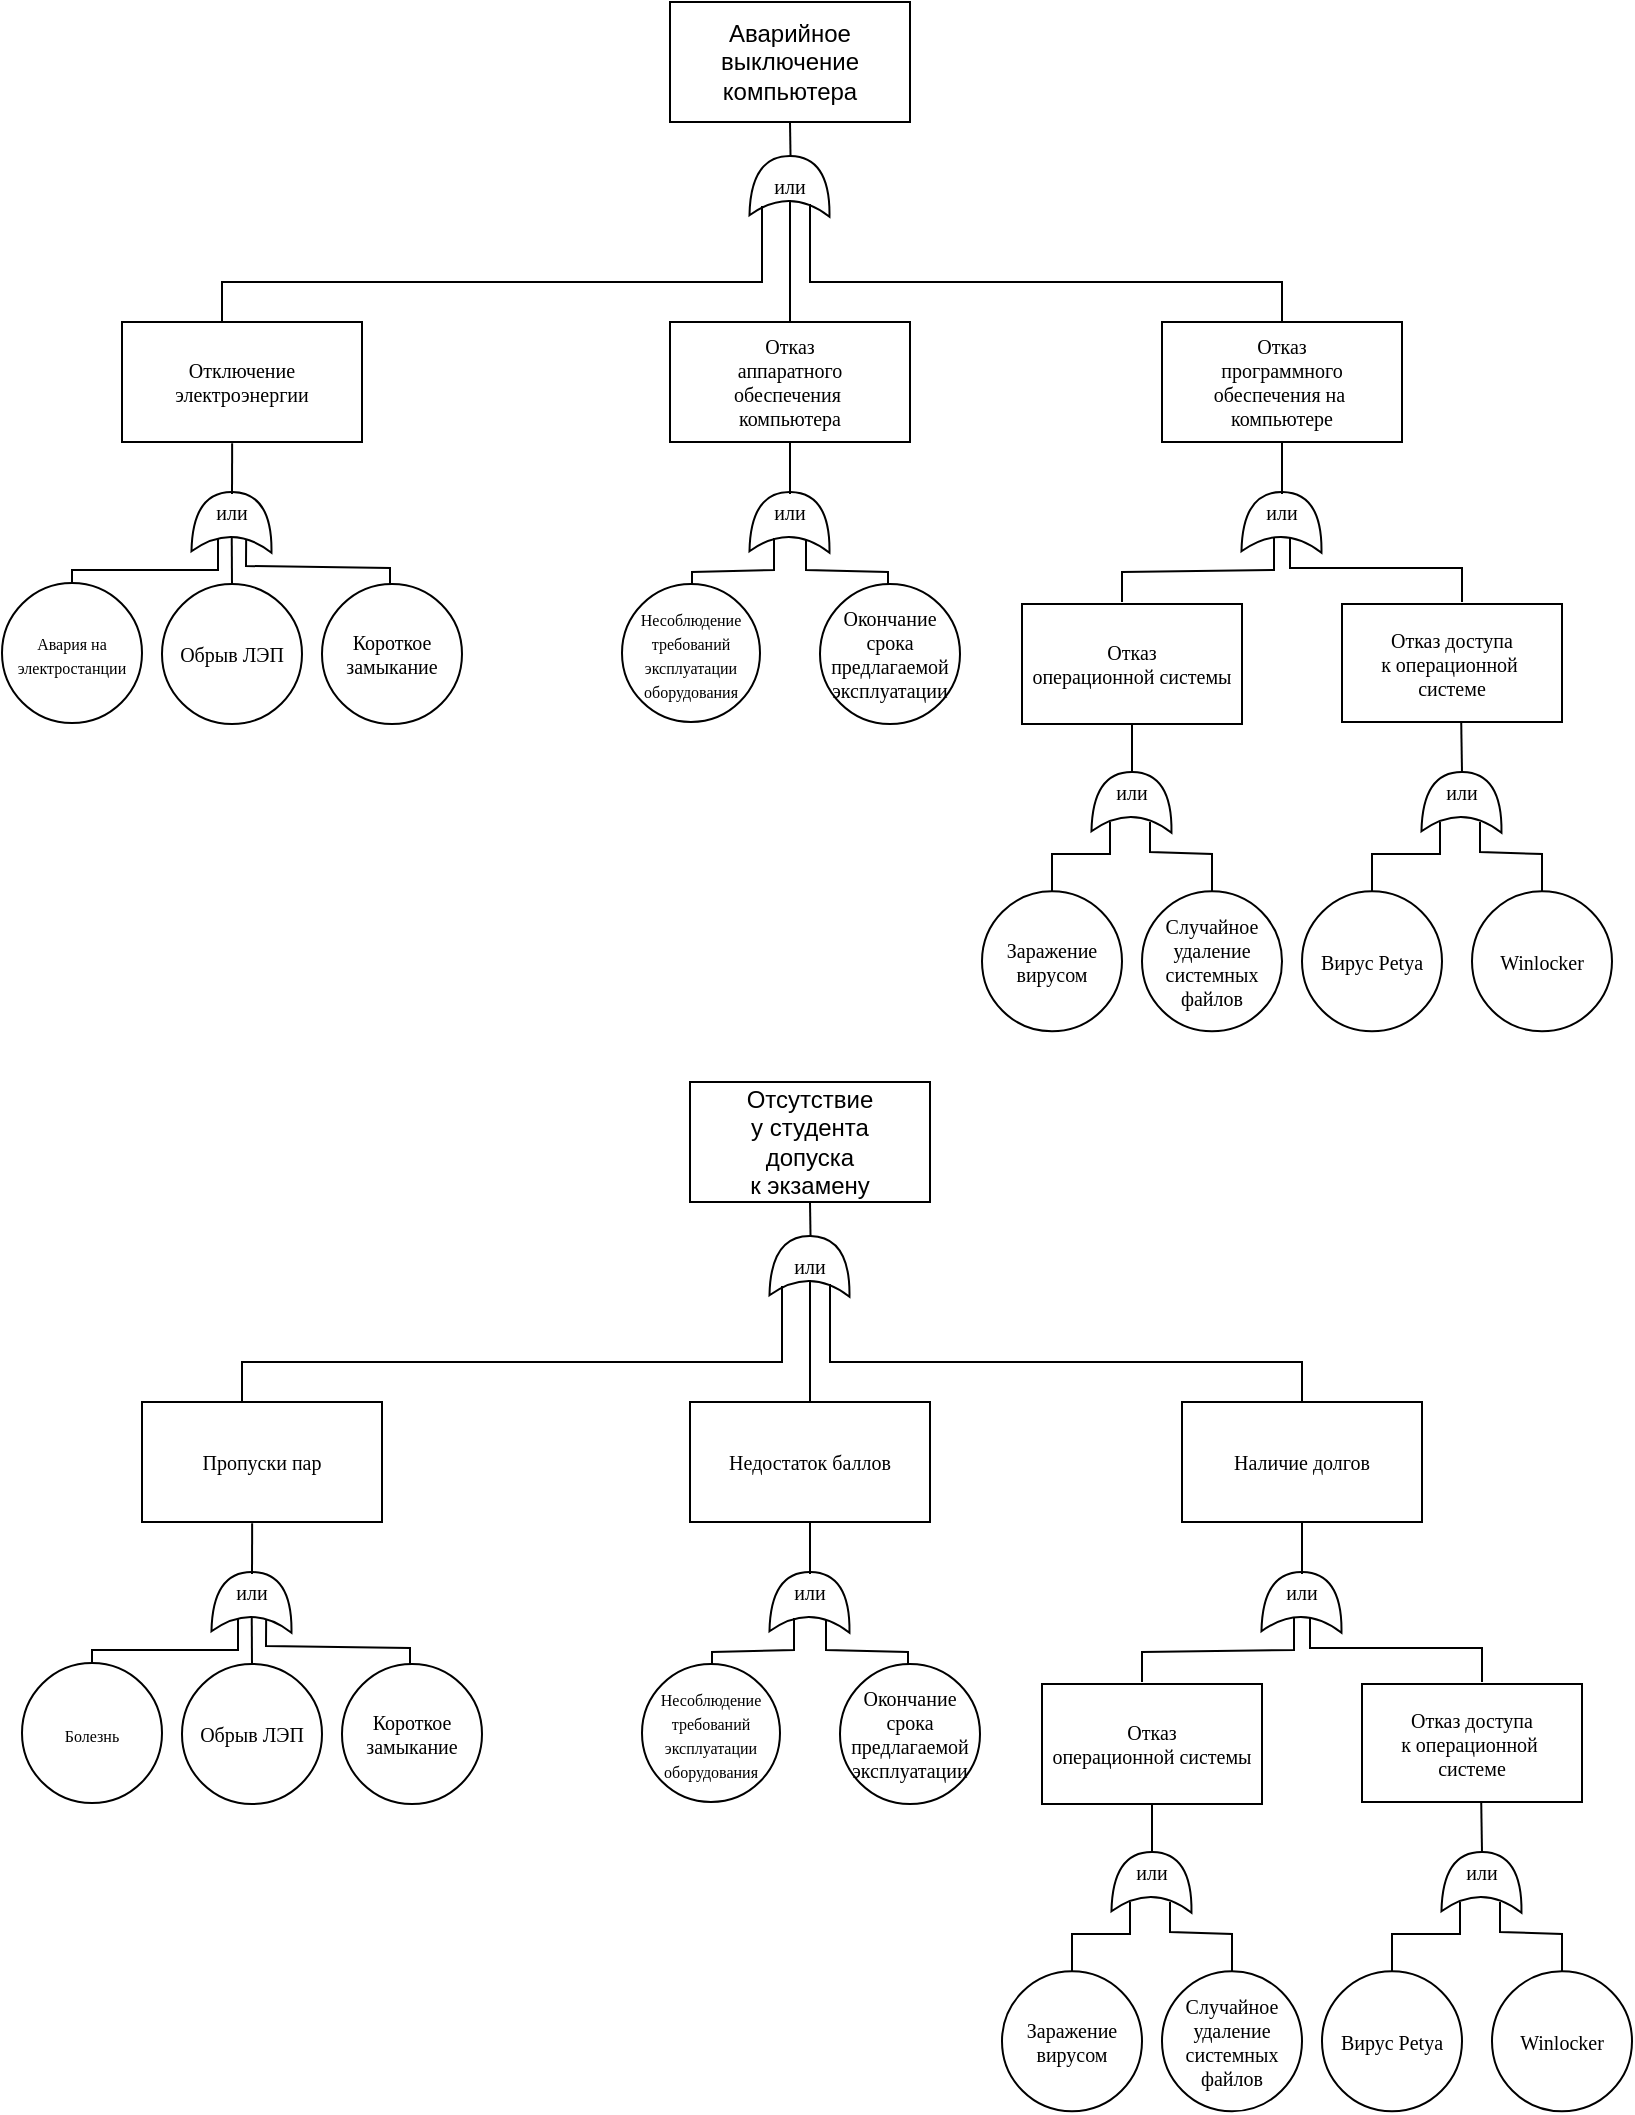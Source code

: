 <mxfile version="20.3.7" type="github">
  <diagram id="7AH4Z8s479LxvaRiZOp7" name="Страница 1">
    <mxGraphModel dx="1151" dy="663" grid="1" gridSize="10" guides="1" tooltips="1" connect="1" arrows="1" fold="1" page="1" pageScale="1" pageWidth="827" pageHeight="1169" math="0" shadow="0">
      <root>
        <mxCell id="0" />
        <mxCell id="1" parent="0" />
        <mxCell id="_s_W3P0ang8MFZWdYoKm-1" value="Аварийное&lt;br&gt;выключение&lt;br&gt;компьютера" style="rounded=0;whiteSpace=wrap;html=1;" vertex="1" parent="1">
          <mxGeometry x="354" y="300" width="120" height="60" as="geometry" />
        </mxCell>
        <mxCell id="_s_W3P0ang8MFZWdYoKm-2" value="" style="shape=xor;rotation=-89;fontFamily=Times New Roman;fontSize=10;textDirection=ltr;html=1;" vertex="1" parent="1">
          <mxGeometry x="399" y="372" width="30" height="40" as="geometry" />
        </mxCell>
        <mxCell id="_s_W3P0ang8MFZWdYoKm-4" value="" style="endArrow=none;html=1;rounded=0;exitX=1;exitY=0.5;exitDx=0;exitDy=0;exitPerimeter=0;" edge="1" parent="1" source="_s_W3P0ang8MFZWdYoKm-2">
          <mxGeometry width="50" height="50" relative="1" as="geometry">
            <mxPoint x="400" y="490" as="sourcePoint" />
            <mxPoint x="414" y="360" as="targetPoint" />
          </mxGeometry>
        </mxCell>
        <mxCell id="_s_W3P0ang8MFZWdYoKm-5" value="или" style="text;html=1;strokeColor=none;fillColor=none;align=center;verticalAlign=middle;whiteSpace=wrap;rounded=0;fontFamily=Times New Roman;fontSize=10;" vertex="1" parent="1">
          <mxGeometry x="384" y="377" width="60" height="30" as="geometry" />
        </mxCell>
        <mxCell id="_s_W3P0ang8MFZWdYoKm-8" value="Отключение&lt;br&gt;электроэнергии" style="rounded=0;whiteSpace=wrap;html=1;fontFamily=Times New Roman;fontSize=10;" vertex="1" parent="1">
          <mxGeometry x="80" y="460" width="120" height="60" as="geometry" />
        </mxCell>
        <mxCell id="_s_W3P0ang8MFZWdYoKm-9" value="Отказ&lt;br&gt;аппаратного&lt;br&gt;обеспечения&amp;nbsp;&lt;br&gt;компьютера" style="rounded=0;whiteSpace=wrap;html=1;fontFamily=Times New Roman;fontSize=10;" vertex="1" parent="1">
          <mxGeometry x="354" y="460" width="120" height="60" as="geometry" />
        </mxCell>
        <mxCell id="_s_W3P0ang8MFZWdYoKm-10" value="Отказ&lt;br&gt;программного&lt;br&gt;обеспечения на&amp;nbsp;&lt;br&gt;компьютере" style="rounded=0;whiteSpace=wrap;html=1;fontFamily=Times New Roman;fontSize=10;" vertex="1" parent="1">
          <mxGeometry x="600" y="460" width="120" height="60" as="geometry" />
        </mxCell>
        <mxCell id="_s_W3P0ang8MFZWdYoKm-13" value="" style="group" vertex="1" connectable="0" parent="1">
          <mxGeometry x="105" y="540" width="60" height="35.347" as="geometry" />
        </mxCell>
        <mxCell id="_s_W3P0ang8MFZWdYoKm-6" value="" style="shape=xor;rotation=-89;fontFamily=Times New Roman;fontSize=10;textDirection=ltr;html=1;" vertex="1" parent="_s_W3P0ang8MFZWdYoKm-13">
          <mxGeometry x="15" width="30" height="40" as="geometry" />
        </mxCell>
        <mxCell id="_s_W3P0ang8MFZWdYoKm-7" value="или" style="text;html=1;strokeColor=none;fillColor=none;align=center;verticalAlign=middle;whiteSpace=wrap;rounded=0;fontFamily=Times New Roman;fontSize=10;" vertex="1" parent="_s_W3P0ang8MFZWdYoKm-13">
          <mxGeometry width="60" height="30" as="geometry" />
        </mxCell>
        <mxCell id="_s_W3P0ang8MFZWdYoKm-14" value="" style="group" vertex="1" connectable="0" parent="1">
          <mxGeometry x="384" y="540" width="60" height="35.347" as="geometry" />
        </mxCell>
        <mxCell id="_s_W3P0ang8MFZWdYoKm-15" value="" style="shape=xor;rotation=-89;fontFamily=Times New Roman;fontSize=10;textDirection=ltr;html=1;" vertex="1" parent="_s_W3P0ang8MFZWdYoKm-14">
          <mxGeometry x="15" width="30" height="40" as="geometry" />
        </mxCell>
        <mxCell id="_s_W3P0ang8MFZWdYoKm-16" value="или" style="text;html=1;strokeColor=none;fillColor=none;align=center;verticalAlign=middle;whiteSpace=wrap;rounded=0;fontFamily=Times New Roman;fontSize=10;" vertex="1" parent="_s_W3P0ang8MFZWdYoKm-14">
          <mxGeometry width="60" height="30" as="geometry" />
        </mxCell>
        <mxCell id="_s_W3P0ang8MFZWdYoKm-17" value="" style="group" vertex="1" connectable="0" parent="1">
          <mxGeometry x="630" y="540" width="60" height="35.347" as="geometry" />
        </mxCell>
        <mxCell id="_s_W3P0ang8MFZWdYoKm-18" value="" style="shape=xor;rotation=-89;fontFamily=Times New Roman;fontSize=10;textDirection=ltr;html=1;" vertex="1" parent="_s_W3P0ang8MFZWdYoKm-17">
          <mxGeometry x="15" width="30" height="40" as="geometry" />
        </mxCell>
        <mxCell id="_s_W3P0ang8MFZWdYoKm-19" value="или" style="text;html=1;strokeColor=none;fillColor=none;align=center;verticalAlign=middle;whiteSpace=wrap;rounded=0;fontFamily=Times New Roman;fontSize=10;" vertex="1" parent="_s_W3P0ang8MFZWdYoKm-17">
          <mxGeometry width="60" height="30" as="geometry" />
        </mxCell>
        <mxCell id="_s_W3P0ang8MFZWdYoKm-21" value="Отказ&lt;br&gt;операционной системы" style="rounded=0;whiteSpace=wrap;html=1;fontFamily=Times New Roman;fontSize=10;" vertex="1" parent="1">
          <mxGeometry x="530" y="601" width="110" height="60" as="geometry" />
        </mxCell>
        <mxCell id="_s_W3P0ang8MFZWdYoKm-22" value="&lt;font style=&quot;font-size: 8px;&quot;&gt;Авария на&lt;br&gt;электростанции&lt;/font&gt;" style="ellipse;whiteSpace=wrap;html=1;aspect=fixed;fontFamily=Times New Roman;fontSize=10;" vertex="1" parent="1">
          <mxGeometry x="20" y="590.5" width="70" height="70" as="geometry" />
        </mxCell>
        <mxCell id="_s_W3P0ang8MFZWdYoKm-23" value="&lt;font size=&quot;1&quot;&gt;Обрыв ЛЭП&lt;/font&gt;" style="ellipse;whiteSpace=wrap;html=1;aspect=fixed;fontFamily=Times New Roman;fontSize=10;" vertex="1" parent="1">
          <mxGeometry x="100" y="591" width="70" height="70" as="geometry" />
        </mxCell>
        <mxCell id="_s_W3P0ang8MFZWdYoKm-24" value="Короткое&lt;br&gt;замыкание" style="ellipse;whiteSpace=wrap;html=1;aspect=fixed;fontFamily=Times New Roman;fontSize=10;" vertex="1" parent="1">
          <mxGeometry x="180" y="591" width="70" height="70" as="geometry" />
        </mxCell>
        <mxCell id="_s_W3P0ang8MFZWdYoKm-25" value="&lt;font style=&quot;font-size: 8px;&quot;&gt;Несоблюдение&lt;br&gt;требований&lt;br&gt;эксплуатации&lt;br&gt;оборудования&lt;/font&gt;" style="ellipse;whiteSpace=wrap;html=1;aspect=fixed;fontFamily=Times New Roman;fontSize=10;" vertex="1" parent="1">
          <mxGeometry x="330" y="591" width="69" height="69" as="geometry" />
        </mxCell>
        <mxCell id="_s_W3P0ang8MFZWdYoKm-26" value="Окончание&lt;br&gt;срока&lt;br&gt;предлагаемой&lt;br&gt;эксплуатации" style="ellipse;whiteSpace=wrap;html=1;aspect=fixed;fontFamily=Times New Roman;fontSize=10;" vertex="1" parent="1">
          <mxGeometry x="429" y="591" width="70" height="70" as="geometry" />
        </mxCell>
        <mxCell id="_s_W3P0ang8MFZWdYoKm-27" value="Отказ доступа&lt;br&gt;к операционной&amp;nbsp;&lt;br&gt;системе" style="rounded=0;whiteSpace=wrap;html=1;fontFamily=Times New Roman;fontSize=10;" vertex="1" parent="1">
          <mxGeometry x="690" y="601" width="110" height="59" as="geometry" />
        </mxCell>
        <mxCell id="_s_W3P0ang8MFZWdYoKm-28" value="" style="group" vertex="1" connectable="0" parent="1">
          <mxGeometry x="555" y="680" width="60" height="35.347" as="geometry" />
        </mxCell>
        <mxCell id="_s_W3P0ang8MFZWdYoKm-29" value="" style="shape=xor;rotation=-89;fontFamily=Times New Roman;fontSize=10;textDirection=ltr;html=1;" vertex="1" parent="_s_W3P0ang8MFZWdYoKm-28">
          <mxGeometry x="15" width="30" height="40" as="geometry" />
        </mxCell>
        <mxCell id="_s_W3P0ang8MFZWdYoKm-30" value="или" style="text;html=1;strokeColor=none;fillColor=none;align=center;verticalAlign=middle;whiteSpace=wrap;rounded=0;fontFamily=Times New Roman;fontSize=10;" vertex="1" parent="_s_W3P0ang8MFZWdYoKm-28">
          <mxGeometry width="60" height="30" as="geometry" />
        </mxCell>
        <mxCell id="_s_W3P0ang8MFZWdYoKm-34" value="Заражение&lt;br&gt;вирусом" style="ellipse;whiteSpace=wrap;html=1;aspect=fixed;fontFamily=Times New Roman;fontSize=10;" vertex="1" parent="1">
          <mxGeometry x="510" y="744.65" width="70" height="70" as="geometry" />
        </mxCell>
        <mxCell id="_s_W3P0ang8MFZWdYoKm-38" value="Случайное&lt;br&gt;удаление&lt;br&gt;системных&lt;br&gt;файлов" style="ellipse;whiteSpace=wrap;html=1;aspect=fixed;fontFamily=Times New Roman;fontSize=10;" vertex="1" parent="1">
          <mxGeometry x="590" y="744.65" width="70" height="70" as="geometry" />
        </mxCell>
        <mxCell id="_s_W3P0ang8MFZWdYoKm-39" value="" style="group" vertex="1" connectable="0" parent="1">
          <mxGeometry x="720" y="680" width="60" height="35.347" as="geometry" />
        </mxCell>
        <mxCell id="_s_W3P0ang8MFZWdYoKm-40" value="" style="shape=xor;rotation=-89;fontFamily=Times New Roman;fontSize=10;textDirection=ltr;html=1;" vertex="1" parent="_s_W3P0ang8MFZWdYoKm-39">
          <mxGeometry x="15" width="30" height="40" as="geometry" />
        </mxCell>
        <mxCell id="_s_W3P0ang8MFZWdYoKm-41" value="или" style="text;html=1;strokeColor=none;fillColor=none;align=center;verticalAlign=middle;whiteSpace=wrap;rounded=0;fontFamily=Times New Roman;fontSize=10;" vertex="1" parent="_s_W3P0ang8MFZWdYoKm-39">
          <mxGeometry width="60" height="30" as="geometry" />
        </mxCell>
        <mxCell id="_s_W3P0ang8MFZWdYoKm-42" value="Вирус Petya" style="ellipse;whiteSpace=wrap;html=1;aspect=fixed;fontFamily=Times New Roman;fontSize=10;" vertex="1" parent="1">
          <mxGeometry x="670" y="744.65" width="70" height="70" as="geometry" />
        </mxCell>
        <mxCell id="_s_W3P0ang8MFZWdYoKm-43" value="Winlocker" style="ellipse;whiteSpace=wrap;html=1;aspect=fixed;fontFamily=Times New Roman;fontSize=10;" vertex="1" parent="1">
          <mxGeometry x="755" y="744.65" width="70" height="70" as="geometry" />
        </mxCell>
        <mxCell id="_s_W3P0ang8MFZWdYoKm-44" value="" style="endArrow=none;html=1;rounded=0;fontFamily=Times New Roman;fontSize=8;exitX=0.5;exitY=0;exitDx=0;exitDy=0;" edge="1" parent="1" source="_s_W3P0ang8MFZWdYoKm-9">
          <mxGeometry width="50" height="50" relative="1" as="geometry">
            <mxPoint x="440" y="490" as="sourcePoint" />
            <mxPoint x="414" y="399" as="targetPoint" />
          </mxGeometry>
        </mxCell>
        <mxCell id="_s_W3P0ang8MFZWdYoKm-45" value="" style="endArrow=none;html=1;rounded=0;fontFamily=Times New Roman;fontSize=8;entryX=0.5;entryY=0;entryDx=0;entryDy=0;" edge="1" parent="1" target="_s_W3P0ang8MFZWdYoKm-10">
          <mxGeometry width="50" height="50" relative="1" as="geometry">
            <mxPoint x="424" y="401" as="sourcePoint" />
            <mxPoint x="500" y="450" as="targetPoint" />
            <Array as="points">
              <mxPoint x="424" y="440" />
              <mxPoint x="660" y="440" />
            </Array>
          </mxGeometry>
        </mxCell>
        <mxCell id="_s_W3P0ang8MFZWdYoKm-46" value="" style="endArrow=none;html=1;rounded=0;fontFamily=Times New Roman;fontSize=8;entryX=0.5;entryY=0;entryDx=0;entryDy=0;" edge="1" parent="1">
          <mxGeometry width="50" height="50" relative="1" as="geometry">
            <mxPoint x="400" y="402" as="sourcePoint" />
            <mxPoint x="130" y="460" as="targetPoint" />
            <Array as="points">
              <mxPoint x="400" y="440" />
              <mxPoint x="130" y="440" />
            </Array>
          </mxGeometry>
        </mxCell>
        <mxCell id="_s_W3P0ang8MFZWdYoKm-47" value="" style="endArrow=none;html=1;rounded=0;fontFamily=Times New Roman;fontSize=8;entryX=0.459;entryY=1.011;entryDx=0;entryDy=0;entryPerimeter=0;" edge="1" parent="1" target="_s_W3P0ang8MFZWdYoKm-8">
          <mxGeometry width="50" height="50" relative="1" as="geometry">
            <mxPoint x="135" y="546" as="sourcePoint" />
            <mxPoint x="440" y="590" as="targetPoint" />
          </mxGeometry>
        </mxCell>
        <mxCell id="_s_W3P0ang8MFZWdYoKm-48" value="" style="endArrow=none;html=1;rounded=0;fontFamily=Times New Roman;fontSize=8;entryX=0.25;entryY=0.5;entryDx=0;entryDy=0;entryPerimeter=0;exitX=0.5;exitY=0;exitDx=0;exitDy=0;" edge="1" parent="1" source="_s_W3P0ang8MFZWdYoKm-23" target="_s_W3P0ang8MFZWdYoKm-6">
          <mxGeometry width="50" height="50" relative="1" as="geometry">
            <mxPoint x="130" y="640" as="sourcePoint" />
            <mxPoint x="180" y="590" as="targetPoint" />
          </mxGeometry>
        </mxCell>
        <mxCell id="_s_W3P0ang8MFZWdYoKm-49" value="" style="endArrow=none;html=1;rounded=0;fontFamily=Times New Roman;fontSize=8;exitX=0.618;exitY=0.955;exitDx=0;exitDy=0;exitPerimeter=0;" edge="1" parent="1" source="_s_W3P0ang8MFZWdYoKm-7">
          <mxGeometry width="50" height="50" relative="1" as="geometry">
            <mxPoint x="142" y="570" as="sourcePoint" />
            <mxPoint x="214" y="591" as="targetPoint" />
            <Array as="points">
              <mxPoint x="142" y="582" />
              <mxPoint x="214" y="583" />
            </Array>
          </mxGeometry>
        </mxCell>
        <mxCell id="_s_W3P0ang8MFZWdYoKm-50" value="" style="endArrow=none;html=1;rounded=0;fontFamily=Times New Roman;fontSize=8;exitX=0.5;exitY=0;exitDx=0;exitDy=0;" edge="1" parent="1" source="_s_W3P0ang8MFZWdYoKm-22">
          <mxGeometry width="50" height="50" relative="1" as="geometry">
            <mxPoint x="120" y="620" as="sourcePoint" />
            <mxPoint x="128" y="568" as="targetPoint" />
            <Array as="points">
              <mxPoint x="55" y="584" />
              <mxPoint x="128" y="584" />
            </Array>
          </mxGeometry>
        </mxCell>
        <mxCell id="_s_W3P0ang8MFZWdYoKm-51" value="" style="endArrow=none;html=1;rounded=0;fontFamily=Times New Roman;fontSize=8;entryX=0.5;entryY=1;entryDx=0;entryDy=0;" edge="1" parent="1" target="_s_W3P0ang8MFZWdYoKm-9">
          <mxGeometry width="50" height="50" relative="1" as="geometry">
            <mxPoint x="414" y="546" as="sourcePoint" />
            <mxPoint x="440" y="520" as="targetPoint" />
          </mxGeometry>
        </mxCell>
        <mxCell id="_s_W3P0ang8MFZWdYoKm-52" value="" style="endArrow=none;html=1;rounded=0;fontFamily=Times New Roman;fontSize=8;" edge="1" parent="1">
          <mxGeometry width="50" height="50" relative="1" as="geometry">
            <mxPoint x="365" y="591" as="sourcePoint" />
            <mxPoint x="406" y="568" as="targetPoint" />
            <Array as="points">
              <mxPoint x="365" y="585" />
              <mxPoint x="406" y="584" />
            </Array>
          </mxGeometry>
        </mxCell>
        <mxCell id="_s_W3P0ang8MFZWdYoKm-53" value="" style="endArrow=none;html=1;rounded=0;fontFamily=Times New Roman;fontSize=8;" edge="1" parent="1">
          <mxGeometry width="50" height="50" relative="1" as="geometry">
            <mxPoint x="463" y="591" as="sourcePoint" />
            <mxPoint x="422" y="569" as="targetPoint" />
            <Array as="points">
              <mxPoint x="463" y="585" />
              <mxPoint x="422" y="584" />
            </Array>
          </mxGeometry>
        </mxCell>
        <mxCell id="_s_W3P0ang8MFZWdYoKm-54" value="" style="endArrow=none;html=1;rounded=0;fontFamily=Times New Roman;fontSize=8;entryX=0.5;entryY=1;entryDx=0;entryDy=0;" edge="1" parent="1" target="_s_W3P0ang8MFZWdYoKm-10">
          <mxGeometry width="50" height="50" relative="1" as="geometry">
            <mxPoint x="660" y="546" as="sourcePoint" />
            <mxPoint x="710" y="600" as="targetPoint" />
          </mxGeometry>
        </mxCell>
        <mxCell id="_s_W3P0ang8MFZWdYoKm-55" value="" style="endArrow=none;html=1;rounded=0;fontFamily=Times New Roman;fontSize=8;" edge="1" parent="1">
          <mxGeometry width="50" height="50" relative="1" as="geometry">
            <mxPoint x="580" y="600" as="sourcePoint" />
            <mxPoint x="656" y="568" as="targetPoint" />
            <Array as="points">
              <mxPoint x="580" y="585" />
              <mxPoint x="656" y="584" />
            </Array>
          </mxGeometry>
        </mxCell>
        <mxCell id="_s_W3P0ang8MFZWdYoKm-56" value="" style="endArrow=none;html=1;rounded=0;fontFamily=Times New Roman;fontSize=8;" edge="1" parent="1">
          <mxGeometry width="50" height="50" relative="1" as="geometry">
            <mxPoint x="750" y="600" as="sourcePoint" />
            <mxPoint x="664" y="568" as="targetPoint" />
            <Array as="points">
              <mxPoint x="750" y="583" />
              <mxPoint x="664" y="583" />
            </Array>
          </mxGeometry>
        </mxCell>
        <mxCell id="_s_W3P0ang8MFZWdYoKm-57" value="" style="endArrow=none;html=1;rounded=0;fontFamily=Times New Roman;fontSize=8;entryX=0.542;entryY=1.009;entryDx=0;entryDy=0;entryPerimeter=0;" edge="1" parent="1" target="_s_W3P0ang8MFZWdYoKm-27">
          <mxGeometry width="50" height="50" relative="1" as="geometry">
            <mxPoint x="750" y="685" as="sourcePoint" />
            <mxPoint x="740" y="670" as="targetPoint" />
          </mxGeometry>
        </mxCell>
        <mxCell id="_s_W3P0ang8MFZWdYoKm-58" value="" style="endArrow=none;html=1;rounded=0;fontFamily=Times New Roman;fontSize=8;entryX=0.5;entryY=1;entryDx=0;entryDy=0;" edge="1" parent="1" target="_s_W3P0ang8MFZWdYoKm-21">
          <mxGeometry width="50" height="50" relative="1" as="geometry">
            <mxPoint x="585" y="685" as="sourcePoint" />
            <mxPoint x="740" y="670" as="targetPoint" />
          </mxGeometry>
        </mxCell>
        <mxCell id="_s_W3P0ang8MFZWdYoKm-59" value="" style="endArrow=none;html=1;rounded=0;fontFamily=Times New Roman;fontSize=8;exitX=0.5;exitY=0;exitDx=0;exitDy=0;" edge="1" parent="1" source="_s_W3P0ang8MFZWdYoKm-34">
          <mxGeometry width="50" height="50" relative="1" as="geometry">
            <mxPoint x="533" y="733" as="sourcePoint" />
            <mxPoint x="574" y="710" as="targetPoint" />
            <Array as="points">
              <mxPoint x="545" y="726" />
              <mxPoint x="574" y="726" />
            </Array>
          </mxGeometry>
        </mxCell>
        <mxCell id="_s_W3P0ang8MFZWdYoKm-60" value="" style="endArrow=none;html=1;rounded=0;fontFamily=Times New Roman;fontSize=8;exitX=0.5;exitY=0;exitDx=0;exitDy=0;" edge="1" parent="1" source="_s_W3P0ang8MFZWdYoKm-38">
          <mxGeometry width="50" height="50" relative="1" as="geometry">
            <mxPoint x="635" y="732" as="sourcePoint" />
            <mxPoint x="594" y="710" as="targetPoint" />
            <Array as="points">
              <mxPoint x="625" y="726" />
              <mxPoint x="594" y="725" />
            </Array>
          </mxGeometry>
        </mxCell>
        <mxCell id="_s_W3P0ang8MFZWdYoKm-61" value="" style="endArrow=none;html=1;rounded=0;fontFamily=Times New Roman;fontSize=8;exitX=0.5;exitY=0;exitDx=0;exitDy=0;" edge="1" parent="1">
          <mxGeometry width="50" height="50" relative="1" as="geometry">
            <mxPoint x="790" y="744.65" as="sourcePoint" />
            <mxPoint x="759" y="710" as="targetPoint" />
            <Array as="points">
              <mxPoint x="790" y="726" />
              <mxPoint x="759" y="725" />
            </Array>
          </mxGeometry>
        </mxCell>
        <mxCell id="_s_W3P0ang8MFZWdYoKm-62" value="" style="endArrow=none;html=1;rounded=0;fontFamily=Times New Roman;fontSize=8;exitX=0.5;exitY=0;exitDx=0;exitDy=0;" edge="1" parent="1" source="_s_W3P0ang8MFZWdYoKm-42">
          <mxGeometry width="50" height="50" relative="1" as="geometry">
            <mxPoint x="710" y="744.65" as="sourcePoint" />
            <mxPoint x="739" y="710" as="targetPoint" />
            <Array as="points">
              <mxPoint x="705" y="726" />
              <mxPoint x="739" y="726" />
            </Array>
          </mxGeometry>
        </mxCell>
        <mxCell id="_s_W3P0ang8MFZWdYoKm-63" value="Отсутствие&lt;br&gt;у студента&lt;br&gt;допуска&lt;br&gt;к экзамену" style="rounded=0;whiteSpace=wrap;html=1;" vertex="1" parent="1">
          <mxGeometry x="364" y="840" width="120" height="60" as="geometry" />
        </mxCell>
        <mxCell id="_s_W3P0ang8MFZWdYoKm-64" value="" style="shape=xor;rotation=-89;fontFamily=Times New Roman;fontSize=10;textDirection=ltr;html=1;" vertex="1" parent="1">
          <mxGeometry x="409" y="912" width="30" height="40" as="geometry" />
        </mxCell>
        <mxCell id="_s_W3P0ang8MFZWdYoKm-65" value="" style="endArrow=none;html=1;rounded=0;exitX=1;exitY=0.5;exitDx=0;exitDy=0;exitPerimeter=0;" edge="1" parent="1" source="_s_W3P0ang8MFZWdYoKm-64">
          <mxGeometry width="50" height="50" relative="1" as="geometry">
            <mxPoint x="410" y="1030" as="sourcePoint" />
            <mxPoint x="424" y="900" as="targetPoint" />
          </mxGeometry>
        </mxCell>
        <mxCell id="_s_W3P0ang8MFZWdYoKm-66" value="или" style="text;html=1;strokeColor=none;fillColor=none;align=center;verticalAlign=middle;whiteSpace=wrap;rounded=0;fontFamily=Times New Roman;fontSize=10;" vertex="1" parent="1">
          <mxGeometry x="394" y="917" width="60" height="30" as="geometry" />
        </mxCell>
        <mxCell id="_s_W3P0ang8MFZWdYoKm-67" value="Пропуски пар" style="rounded=0;whiteSpace=wrap;html=1;fontFamily=Times New Roman;fontSize=10;" vertex="1" parent="1">
          <mxGeometry x="90" y="1000" width="120" height="60" as="geometry" />
        </mxCell>
        <mxCell id="_s_W3P0ang8MFZWdYoKm-68" value="Недостаток баллов" style="rounded=0;whiteSpace=wrap;html=1;fontFamily=Times New Roman;fontSize=10;" vertex="1" parent="1">
          <mxGeometry x="364" y="1000" width="120" height="60" as="geometry" />
        </mxCell>
        <mxCell id="_s_W3P0ang8MFZWdYoKm-69" value="Наличие долгов" style="rounded=0;whiteSpace=wrap;html=1;fontFamily=Times New Roman;fontSize=10;" vertex="1" parent="1">
          <mxGeometry x="610" y="1000" width="120" height="60" as="geometry" />
        </mxCell>
        <mxCell id="_s_W3P0ang8MFZWdYoKm-70" value="" style="group" vertex="1" connectable="0" parent="1">
          <mxGeometry x="115" y="1080" width="60" height="35.347" as="geometry" />
        </mxCell>
        <mxCell id="_s_W3P0ang8MFZWdYoKm-71" value="" style="shape=xor;rotation=-89;fontFamily=Times New Roman;fontSize=10;textDirection=ltr;html=1;" vertex="1" parent="_s_W3P0ang8MFZWdYoKm-70">
          <mxGeometry x="15" width="30" height="40" as="geometry" />
        </mxCell>
        <mxCell id="_s_W3P0ang8MFZWdYoKm-72" value="или" style="text;html=1;strokeColor=none;fillColor=none;align=center;verticalAlign=middle;whiteSpace=wrap;rounded=0;fontFamily=Times New Roman;fontSize=10;" vertex="1" parent="_s_W3P0ang8MFZWdYoKm-70">
          <mxGeometry width="60" height="30" as="geometry" />
        </mxCell>
        <mxCell id="_s_W3P0ang8MFZWdYoKm-73" value="" style="group" vertex="1" connectable="0" parent="1">
          <mxGeometry x="394" y="1080" width="60" height="35.347" as="geometry" />
        </mxCell>
        <mxCell id="_s_W3P0ang8MFZWdYoKm-74" value="" style="shape=xor;rotation=-89;fontFamily=Times New Roman;fontSize=10;textDirection=ltr;html=1;" vertex="1" parent="_s_W3P0ang8MFZWdYoKm-73">
          <mxGeometry x="15" width="30" height="40" as="geometry" />
        </mxCell>
        <mxCell id="_s_W3P0ang8MFZWdYoKm-75" value="или" style="text;html=1;strokeColor=none;fillColor=none;align=center;verticalAlign=middle;whiteSpace=wrap;rounded=0;fontFamily=Times New Roman;fontSize=10;" vertex="1" parent="_s_W3P0ang8MFZWdYoKm-73">
          <mxGeometry width="60" height="30" as="geometry" />
        </mxCell>
        <mxCell id="_s_W3P0ang8MFZWdYoKm-76" value="" style="group" vertex="1" connectable="0" parent="1">
          <mxGeometry x="640" y="1080" width="60" height="35.347" as="geometry" />
        </mxCell>
        <mxCell id="_s_W3P0ang8MFZWdYoKm-77" value="" style="shape=xor;rotation=-89;fontFamily=Times New Roman;fontSize=10;textDirection=ltr;html=1;" vertex="1" parent="_s_W3P0ang8MFZWdYoKm-76">
          <mxGeometry x="15" width="30" height="40" as="geometry" />
        </mxCell>
        <mxCell id="_s_W3P0ang8MFZWdYoKm-78" value="или" style="text;html=1;strokeColor=none;fillColor=none;align=center;verticalAlign=middle;whiteSpace=wrap;rounded=0;fontFamily=Times New Roman;fontSize=10;" vertex="1" parent="_s_W3P0ang8MFZWdYoKm-76">
          <mxGeometry width="60" height="30" as="geometry" />
        </mxCell>
        <mxCell id="_s_W3P0ang8MFZWdYoKm-79" value="Отказ&lt;br&gt;операционной системы" style="rounded=0;whiteSpace=wrap;html=1;fontFamily=Times New Roman;fontSize=10;" vertex="1" parent="1">
          <mxGeometry x="540" y="1141" width="110" height="60" as="geometry" />
        </mxCell>
        <mxCell id="_s_W3P0ang8MFZWdYoKm-80" value="&lt;span style=&quot;font-size: 8px;&quot;&gt;Болезнь&lt;/span&gt;" style="ellipse;whiteSpace=wrap;html=1;aspect=fixed;fontFamily=Times New Roman;fontSize=10;" vertex="1" parent="1">
          <mxGeometry x="30" y="1130.5" width="70" height="70" as="geometry" />
        </mxCell>
        <mxCell id="_s_W3P0ang8MFZWdYoKm-81" value="&lt;font size=&quot;1&quot;&gt;Обрыв ЛЭП&lt;/font&gt;" style="ellipse;whiteSpace=wrap;html=1;aspect=fixed;fontFamily=Times New Roman;fontSize=10;" vertex="1" parent="1">
          <mxGeometry x="110" y="1131" width="70" height="70" as="geometry" />
        </mxCell>
        <mxCell id="_s_W3P0ang8MFZWdYoKm-82" value="Короткое&lt;br&gt;замыкание" style="ellipse;whiteSpace=wrap;html=1;aspect=fixed;fontFamily=Times New Roman;fontSize=10;" vertex="1" parent="1">
          <mxGeometry x="190" y="1131" width="70" height="70" as="geometry" />
        </mxCell>
        <mxCell id="_s_W3P0ang8MFZWdYoKm-83" value="&lt;font style=&quot;font-size: 8px;&quot;&gt;Несоблюдение&lt;br&gt;требований&lt;br&gt;эксплуатации&lt;br&gt;оборудования&lt;/font&gt;" style="ellipse;whiteSpace=wrap;html=1;aspect=fixed;fontFamily=Times New Roman;fontSize=10;" vertex="1" parent="1">
          <mxGeometry x="340" y="1131" width="69" height="69" as="geometry" />
        </mxCell>
        <mxCell id="_s_W3P0ang8MFZWdYoKm-84" value="Окончание&lt;br&gt;срока&lt;br&gt;предлагаемой&lt;br&gt;эксплуатации" style="ellipse;whiteSpace=wrap;html=1;aspect=fixed;fontFamily=Times New Roman;fontSize=10;" vertex="1" parent="1">
          <mxGeometry x="439" y="1131" width="70" height="70" as="geometry" />
        </mxCell>
        <mxCell id="_s_W3P0ang8MFZWdYoKm-85" value="Отказ доступа&lt;br&gt;к операционной&amp;nbsp;&lt;br&gt;системе" style="rounded=0;whiteSpace=wrap;html=1;fontFamily=Times New Roman;fontSize=10;" vertex="1" parent="1">
          <mxGeometry x="700" y="1141" width="110" height="59" as="geometry" />
        </mxCell>
        <mxCell id="_s_W3P0ang8MFZWdYoKm-86" value="" style="group" vertex="1" connectable="0" parent="1">
          <mxGeometry x="565" y="1220" width="60" height="35.347" as="geometry" />
        </mxCell>
        <mxCell id="_s_W3P0ang8MFZWdYoKm-87" value="" style="shape=xor;rotation=-89;fontFamily=Times New Roman;fontSize=10;textDirection=ltr;html=1;" vertex="1" parent="_s_W3P0ang8MFZWdYoKm-86">
          <mxGeometry x="15" width="30" height="40" as="geometry" />
        </mxCell>
        <mxCell id="_s_W3P0ang8MFZWdYoKm-88" value="или" style="text;html=1;strokeColor=none;fillColor=none;align=center;verticalAlign=middle;whiteSpace=wrap;rounded=0;fontFamily=Times New Roman;fontSize=10;" vertex="1" parent="_s_W3P0ang8MFZWdYoKm-86">
          <mxGeometry width="60" height="30" as="geometry" />
        </mxCell>
        <mxCell id="_s_W3P0ang8MFZWdYoKm-89" value="Заражение&lt;br&gt;вирусом" style="ellipse;whiteSpace=wrap;html=1;aspect=fixed;fontFamily=Times New Roman;fontSize=10;" vertex="1" parent="1">
          <mxGeometry x="520" y="1284.65" width="70" height="70" as="geometry" />
        </mxCell>
        <mxCell id="_s_W3P0ang8MFZWdYoKm-90" value="Случайное&lt;br&gt;удаление&lt;br&gt;системных&lt;br&gt;файлов" style="ellipse;whiteSpace=wrap;html=1;aspect=fixed;fontFamily=Times New Roman;fontSize=10;" vertex="1" parent="1">
          <mxGeometry x="600" y="1284.65" width="70" height="70" as="geometry" />
        </mxCell>
        <mxCell id="_s_W3P0ang8MFZWdYoKm-91" value="" style="group" vertex="1" connectable="0" parent="1">
          <mxGeometry x="730" y="1220" width="60" height="35.347" as="geometry" />
        </mxCell>
        <mxCell id="_s_W3P0ang8MFZWdYoKm-92" value="" style="shape=xor;rotation=-89;fontFamily=Times New Roman;fontSize=10;textDirection=ltr;html=1;" vertex="1" parent="_s_W3P0ang8MFZWdYoKm-91">
          <mxGeometry x="15" width="30" height="40" as="geometry" />
        </mxCell>
        <mxCell id="_s_W3P0ang8MFZWdYoKm-93" value="или" style="text;html=1;strokeColor=none;fillColor=none;align=center;verticalAlign=middle;whiteSpace=wrap;rounded=0;fontFamily=Times New Roman;fontSize=10;" vertex="1" parent="_s_W3P0ang8MFZWdYoKm-91">
          <mxGeometry width="60" height="30" as="geometry" />
        </mxCell>
        <mxCell id="_s_W3P0ang8MFZWdYoKm-94" value="Вирус Petya" style="ellipse;whiteSpace=wrap;html=1;aspect=fixed;fontFamily=Times New Roman;fontSize=10;" vertex="1" parent="1">
          <mxGeometry x="680" y="1284.65" width="70" height="70" as="geometry" />
        </mxCell>
        <mxCell id="_s_W3P0ang8MFZWdYoKm-95" value="Winlocker" style="ellipse;whiteSpace=wrap;html=1;aspect=fixed;fontFamily=Times New Roman;fontSize=10;" vertex="1" parent="1">
          <mxGeometry x="765" y="1284.65" width="70" height="70" as="geometry" />
        </mxCell>
        <mxCell id="_s_W3P0ang8MFZWdYoKm-96" value="" style="endArrow=none;html=1;rounded=0;fontFamily=Times New Roman;fontSize=8;exitX=0.5;exitY=0;exitDx=0;exitDy=0;" edge="1" parent="1" source="_s_W3P0ang8MFZWdYoKm-68">
          <mxGeometry width="50" height="50" relative="1" as="geometry">
            <mxPoint x="450" y="1030" as="sourcePoint" />
            <mxPoint x="424" y="939" as="targetPoint" />
          </mxGeometry>
        </mxCell>
        <mxCell id="_s_W3P0ang8MFZWdYoKm-97" value="" style="endArrow=none;html=1;rounded=0;fontFamily=Times New Roman;fontSize=8;entryX=0.5;entryY=0;entryDx=0;entryDy=0;" edge="1" parent="1" target="_s_W3P0ang8MFZWdYoKm-69">
          <mxGeometry width="50" height="50" relative="1" as="geometry">
            <mxPoint x="434" y="941" as="sourcePoint" />
            <mxPoint x="510" y="990" as="targetPoint" />
            <Array as="points">
              <mxPoint x="434" y="980" />
              <mxPoint x="670" y="980" />
            </Array>
          </mxGeometry>
        </mxCell>
        <mxCell id="_s_W3P0ang8MFZWdYoKm-98" value="" style="endArrow=none;html=1;rounded=0;fontFamily=Times New Roman;fontSize=8;entryX=0.5;entryY=0;entryDx=0;entryDy=0;" edge="1" parent="1">
          <mxGeometry width="50" height="50" relative="1" as="geometry">
            <mxPoint x="410" y="942" as="sourcePoint" />
            <mxPoint x="140" y="1000" as="targetPoint" />
            <Array as="points">
              <mxPoint x="410" y="980" />
              <mxPoint x="140" y="980" />
            </Array>
          </mxGeometry>
        </mxCell>
        <mxCell id="_s_W3P0ang8MFZWdYoKm-99" value="" style="endArrow=none;html=1;rounded=0;fontFamily=Times New Roman;fontSize=8;entryX=0.459;entryY=1.011;entryDx=0;entryDy=0;entryPerimeter=0;" edge="1" parent="1" target="_s_W3P0ang8MFZWdYoKm-67">
          <mxGeometry width="50" height="50" relative="1" as="geometry">
            <mxPoint x="145" y="1086" as="sourcePoint" />
            <mxPoint x="450" y="1130" as="targetPoint" />
          </mxGeometry>
        </mxCell>
        <mxCell id="_s_W3P0ang8MFZWdYoKm-100" value="" style="endArrow=none;html=1;rounded=0;fontFamily=Times New Roman;fontSize=8;entryX=0.25;entryY=0.5;entryDx=0;entryDy=0;entryPerimeter=0;exitX=0.5;exitY=0;exitDx=0;exitDy=0;" edge="1" parent="1" source="_s_W3P0ang8MFZWdYoKm-81" target="_s_W3P0ang8MFZWdYoKm-71">
          <mxGeometry width="50" height="50" relative="1" as="geometry">
            <mxPoint x="140" y="1180" as="sourcePoint" />
            <mxPoint x="190" y="1130" as="targetPoint" />
          </mxGeometry>
        </mxCell>
        <mxCell id="_s_W3P0ang8MFZWdYoKm-101" value="" style="endArrow=none;html=1;rounded=0;fontFamily=Times New Roman;fontSize=8;exitX=0.618;exitY=0.955;exitDx=0;exitDy=0;exitPerimeter=0;" edge="1" parent="1" source="_s_W3P0ang8MFZWdYoKm-72">
          <mxGeometry width="50" height="50" relative="1" as="geometry">
            <mxPoint x="152" y="1110" as="sourcePoint" />
            <mxPoint x="224" y="1131" as="targetPoint" />
            <Array as="points">
              <mxPoint x="152" y="1122" />
              <mxPoint x="224" y="1123" />
            </Array>
          </mxGeometry>
        </mxCell>
        <mxCell id="_s_W3P0ang8MFZWdYoKm-102" value="" style="endArrow=none;html=1;rounded=0;fontFamily=Times New Roman;fontSize=8;exitX=0.5;exitY=0;exitDx=0;exitDy=0;" edge="1" parent="1" source="_s_W3P0ang8MFZWdYoKm-80">
          <mxGeometry width="50" height="50" relative="1" as="geometry">
            <mxPoint x="130" y="1160" as="sourcePoint" />
            <mxPoint x="138" y="1108" as="targetPoint" />
            <Array as="points">
              <mxPoint x="65" y="1124" />
              <mxPoint x="138" y="1124" />
            </Array>
          </mxGeometry>
        </mxCell>
        <mxCell id="_s_W3P0ang8MFZWdYoKm-103" value="" style="endArrow=none;html=1;rounded=0;fontFamily=Times New Roman;fontSize=8;entryX=0.5;entryY=1;entryDx=0;entryDy=0;" edge="1" parent="1" target="_s_W3P0ang8MFZWdYoKm-68">
          <mxGeometry width="50" height="50" relative="1" as="geometry">
            <mxPoint x="424" y="1086" as="sourcePoint" />
            <mxPoint x="450" y="1060" as="targetPoint" />
          </mxGeometry>
        </mxCell>
        <mxCell id="_s_W3P0ang8MFZWdYoKm-104" value="" style="endArrow=none;html=1;rounded=0;fontFamily=Times New Roman;fontSize=8;" edge="1" parent="1">
          <mxGeometry width="50" height="50" relative="1" as="geometry">
            <mxPoint x="375" y="1131" as="sourcePoint" />
            <mxPoint x="416" y="1108" as="targetPoint" />
            <Array as="points">
              <mxPoint x="375" y="1125" />
              <mxPoint x="416" y="1124" />
            </Array>
          </mxGeometry>
        </mxCell>
        <mxCell id="_s_W3P0ang8MFZWdYoKm-105" value="" style="endArrow=none;html=1;rounded=0;fontFamily=Times New Roman;fontSize=8;" edge="1" parent="1">
          <mxGeometry width="50" height="50" relative="1" as="geometry">
            <mxPoint x="473" y="1131" as="sourcePoint" />
            <mxPoint x="432" y="1109" as="targetPoint" />
            <Array as="points">
              <mxPoint x="473" y="1125" />
              <mxPoint x="432" y="1124" />
            </Array>
          </mxGeometry>
        </mxCell>
        <mxCell id="_s_W3P0ang8MFZWdYoKm-106" value="" style="endArrow=none;html=1;rounded=0;fontFamily=Times New Roman;fontSize=8;entryX=0.5;entryY=1;entryDx=0;entryDy=0;" edge="1" parent="1" target="_s_W3P0ang8MFZWdYoKm-69">
          <mxGeometry width="50" height="50" relative="1" as="geometry">
            <mxPoint x="670" y="1086" as="sourcePoint" />
            <mxPoint x="720" y="1140" as="targetPoint" />
          </mxGeometry>
        </mxCell>
        <mxCell id="_s_W3P0ang8MFZWdYoKm-107" value="" style="endArrow=none;html=1;rounded=0;fontFamily=Times New Roman;fontSize=8;" edge="1" parent="1">
          <mxGeometry width="50" height="50" relative="1" as="geometry">
            <mxPoint x="590" y="1140" as="sourcePoint" />
            <mxPoint x="666.0" y="1108" as="targetPoint" />
            <Array as="points">
              <mxPoint x="590" y="1125" />
              <mxPoint x="666" y="1124" />
            </Array>
          </mxGeometry>
        </mxCell>
        <mxCell id="_s_W3P0ang8MFZWdYoKm-108" value="" style="endArrow=none;html=1;rounded=0;fontFamily=Times New Roman;fontSize=8;" edge="1" parent="1">
          <mxGeometry width="50" height="50" relative="1" as="geometry">
            <mxPoint x="760" y="1140" as="sourcePoint" />
            <mxPoint x="674" y="1108" as="targetPoint" />
            <Array as="points">
              <mxPoint x="760" y="1123" />
              <mxPoint x="674" y="1123" />
            </Array>
          </mxGeometry>
        </mxCell>
        <mxCell id="_s_W3P0ang8MFZWdYoKm-109" value="" style="endArrow=none;html=1;rounded=0;fontFamily=Times New Roman;fontSize=8;entryX=0.542;entryY=1.009;entryDx=0;entryDy=0;entryPerimeter=0;" edge="1" parent="1" target="_s_W3P0ang8MFZWdYoKm-85">
          <mxGeometry width="50" height="50" relative="1" as="geometry">
            <mxPoint x="760" y="1225" as="sourcePoint" />
            <mxPoint x="750" y="1210" as="targetPoint" />
          </mxGeometry>
        </mxCell>
        <mxCell id="_s_W3P0ang8MFZWdYoKm-110" value="" style="endArrow=none;html=1;rounded=0;fontFamily=Times New Roman;fontSize=8;entryX=0.5;entryY=1;entryDx=0;entryDy=0;" edge="1" parent="1" target="_s_W3P0ang8MFZWdYoKm-79">
          <mxGeometry width="50" height="50" relative="1" as="geometry">
            <mxPoint x="595" y="1225" as="sourcePoint" />
            <mxPoint x="750" y="1210" as="targetPoint" />
          </mxGeometry>
        </mxCell>
        <mxCell id="_s_W3P0ang8MFZWdYoKm-111" value="" style="endArrow=none;html=1;rounded=0;fontFamily=Times New Roman;fontSize=8;exitX=0.5;exitY=0;exitDx=0;exitDy=0;" edge="1" parent="1" source="_s_W3P0ang8MFZWdYoKm-89">
          <mxGeometry width="50" height="50" relative="1" as="geometry">
            <mxPoint x="543" y="1273" as="sourcePoint" />
            <mxPoint x="584" y="1250" as="targetPoint" />
            <Array as="points">
              <mxPoint x="555" y="1266" />
              <mxPoint x="584" y="1266" />
            </Array>
          </mxGeometry>
        </mxCell>
        <mxCell id="_s_W3P0ang8MFZWdYoKm-112" value="" style="endArrow=none;html=1;rounded=0;fontFamily=Times New Roman;fontSize=8;exitX=0.5;exitY=0;exitDx=0;exitDy=0;" edge="1" parent="1" source="_s_W3P0ang8MFZWdYoKm-90">
          <mxGeometry width="50" height="50" relative="1" as="geometry">
            <mxPoint x="645" y="1272" as="sourcePoint" />
            <mxPoint x="604" y="1250" as="targetPoint" />
            <Array as="points">
              <mxPoint x="635" y="1266" />
              <mxPoint x="604" y="1265" />
            </Array>
          </mxGeometry>
        </mxCell>
        <mxCell id="_s_W3P0ang8MFZWdYoKm-113" value="" style="endArrow=none;html=1;rounded=0;fontFamily=Times New Roman;fontSize=8;exitX=0.5;exitY=0;exitDx=0;exitDy=0;" edge="1" parent="1">
          <mxGeometry width="50" height="50" relative="1" as="geometry">
            <mxPoint x="800" y="1284.65" as="sourcePoint" />
            <mxPoint x="769" y="1250" as="targetPoint" />
            <Array as="points">
              <mxPoint x="800" y="1266" />
              <mxPoint x="769" y="1265" />
            </Array>
          </mxGeometry>
        </mxCell>
        <mxCell id="_s_W3P0ang8MFZWdYoKm-114" value="" style="endArrow=none;html=1;rounded=0;fontFamily=Times New Roman;fontSize=8;exitX=0.5;exitY=0;exitDx=0;exitDy=0;" edge="1" parent="1" source="_s_W3P0ang8MFZWdYoKm-94">
          <mxGeometry width="50" height="50" relative="1" as="geometry">
            <mxPoint x="720" y="1284.65" as="sourcePoint" />
            <mxPoint x="749" y="1250" as="targetPoint" />
            <Array as="points">
              <mxPoint x="715" y="1266" />
              <mxPoint x="749" y="1266" />
            </Array>
          </mxGeometry>
        </mxCell>
      </root>
    </mxGraphModel>
  </diagram>
</mxfile>
